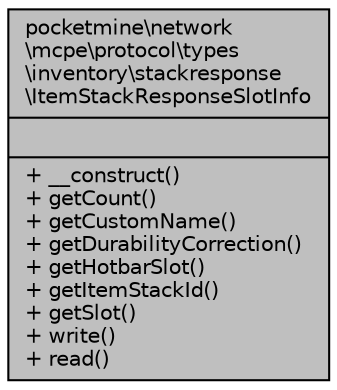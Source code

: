 digraph "pocketmine\network\mcpe\protocol\types\inventory\stackresponse\ItemStackResponseSlotInfo"
{
 // INTERACTIVE_SVG=YES
 // LATEX_PDF_SIZE
  edge [fontname="Helvetica",fontsize="10",labelfontname="Helvetica",labelfontsize="10"];
  node [fontname="Helvetica",fontsize="10",shape=record];
  Node1 [label="{pocketmine\\network\l\\mcpe\\protocol\\types\l\\inventory\\stackresponse\l\\ItemStackResponseSlotInfo\n||+ __construct()\l+ getCount()\l+ getCustomName()\l+ getDurabilityCorrection()\l+ getHotbarSlot()\l+ getItemStackId()\l+ getSlot()\l+ write()\l+ read()\l}",height=0.2,width=0.4,color="black", fillcolor="grey75", style="filled", fontcolor="black",tooltip=" "];
}
